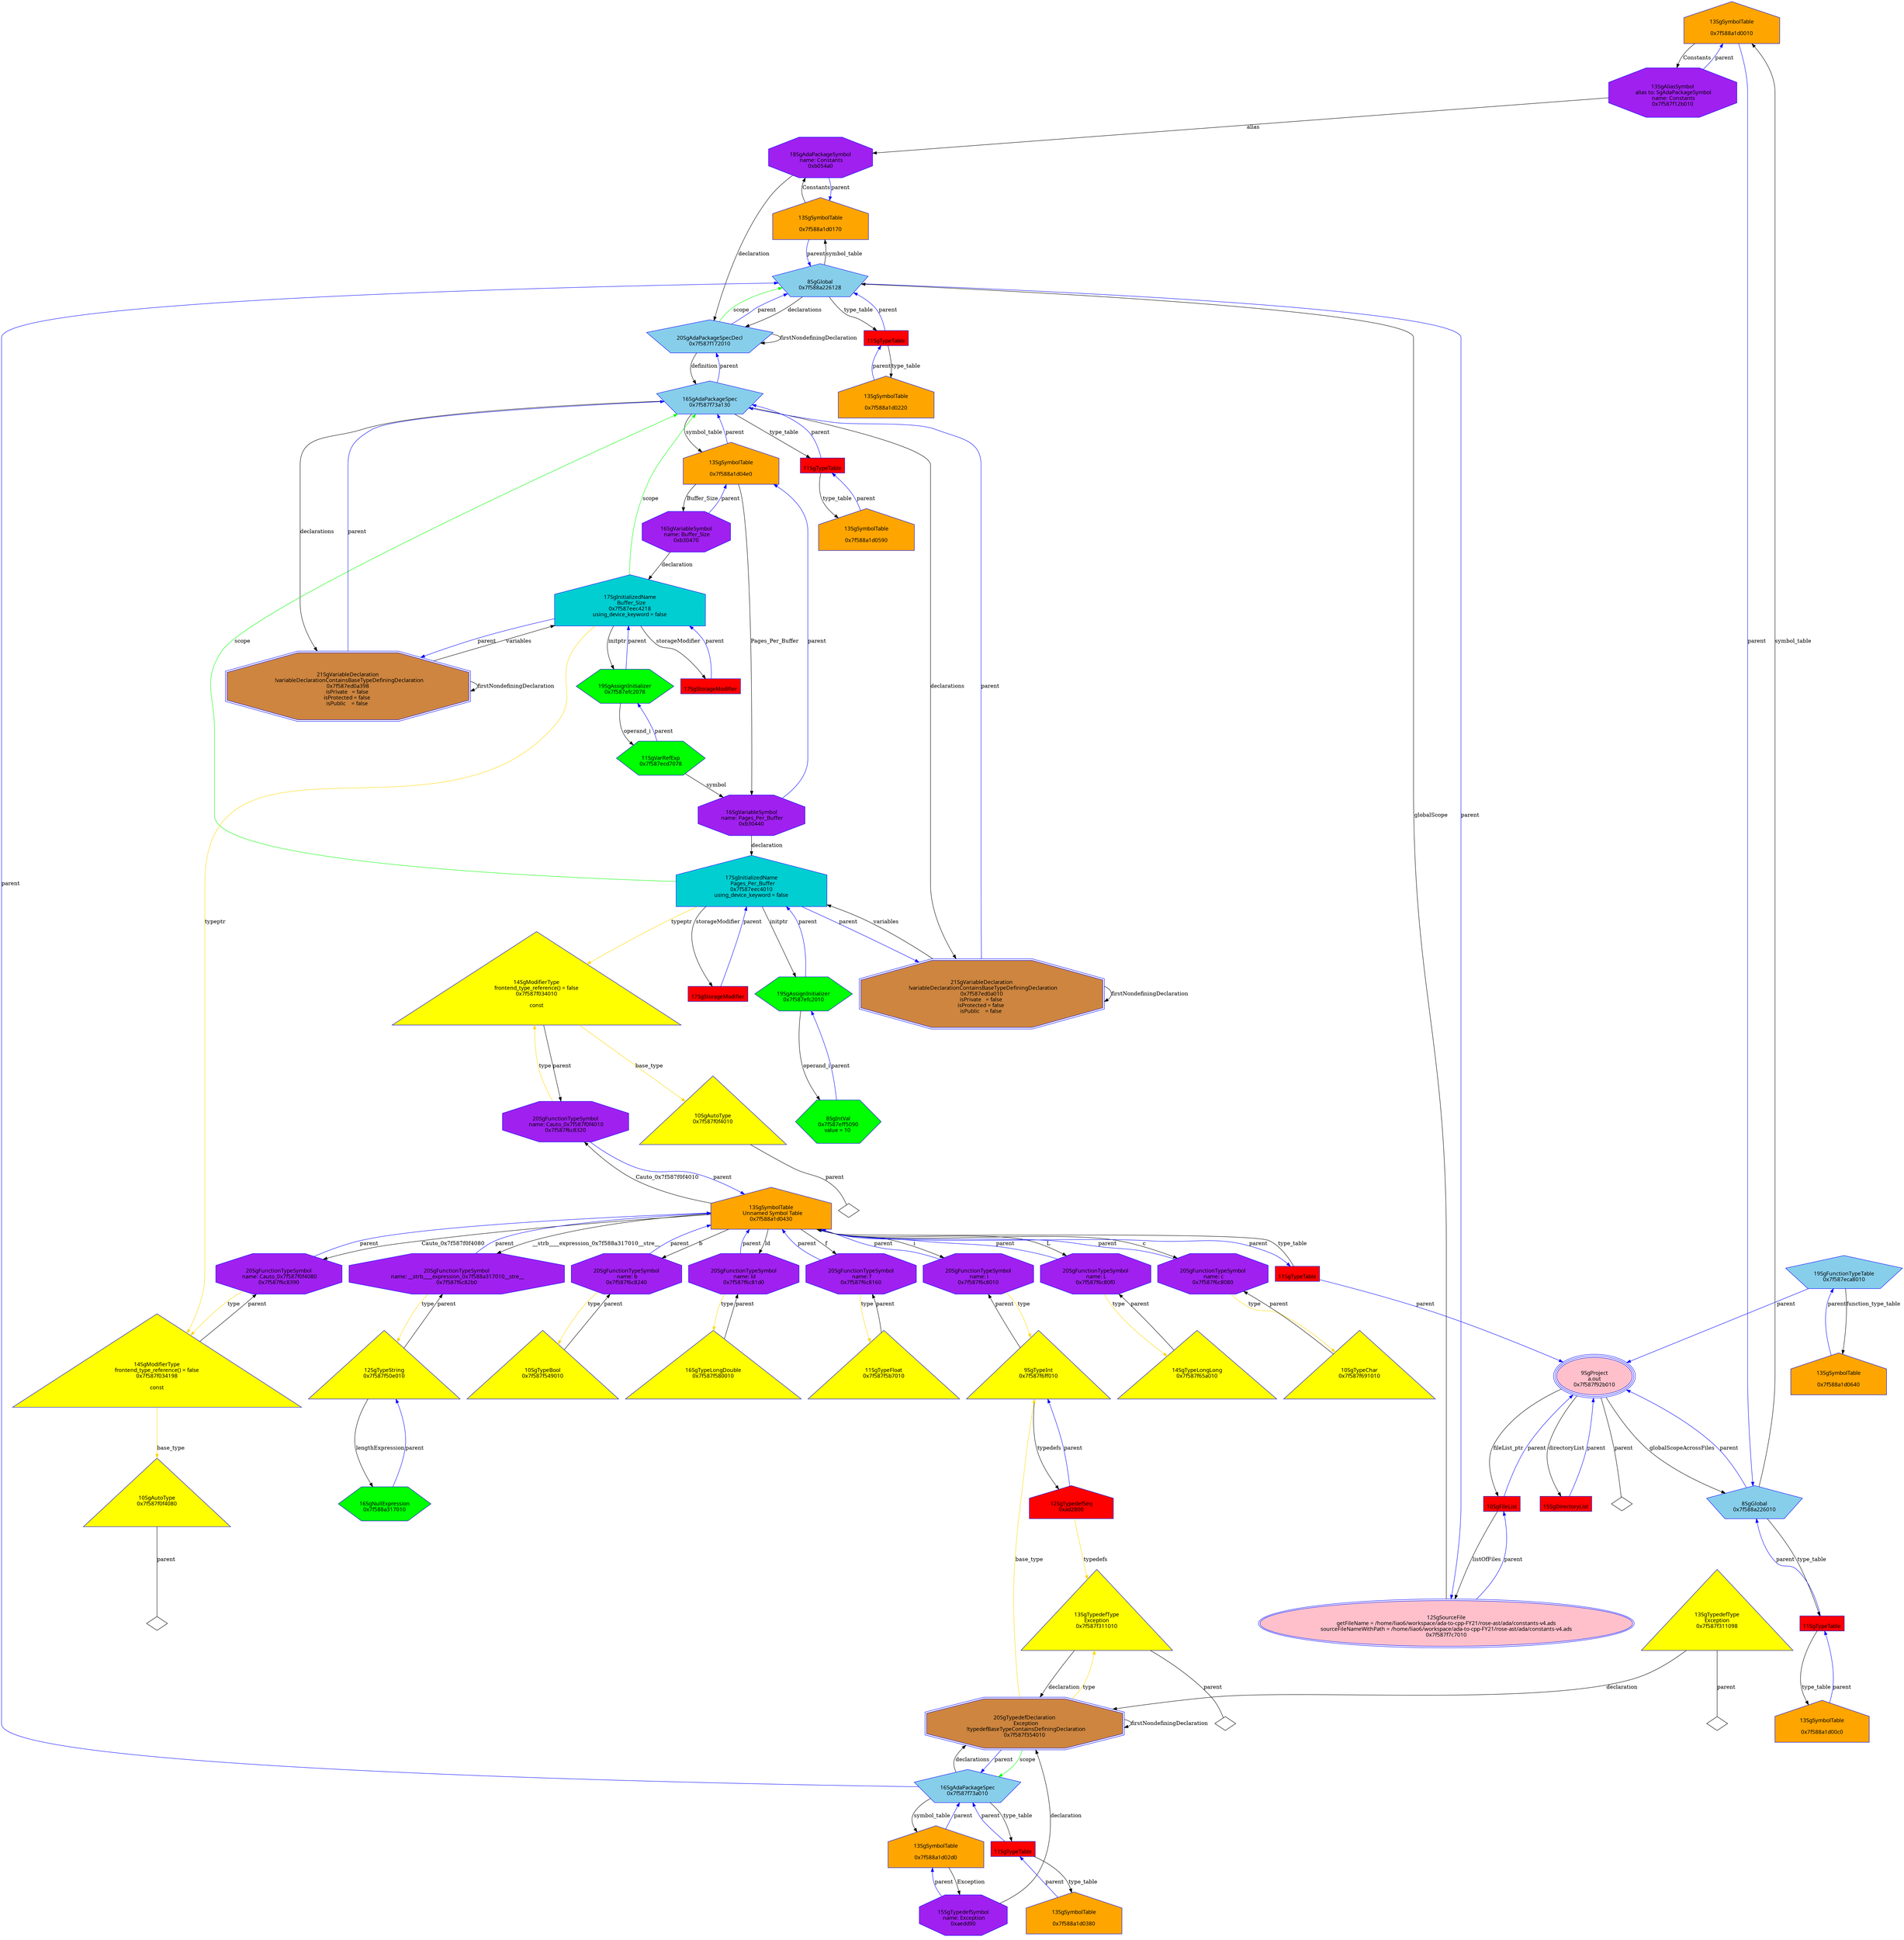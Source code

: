 digraph "Gconstants-v4.ads.dot" {
"0x7f588a1d0010"[label="\n13SgSymbolTable\n  \n  0x7f588a1d0010  " shape=house,regular=0,URL="\N",tooltip="more info at \N",sides=5,peripheries=1,color="blue",fillcolor=orange,fontname="7x13bold",fontcolor=black,style=filled];
"0x7f588a1d0010" -> "0x7f587f12b010"[label="Constants" dir=forward ];
"0x7f588a1d0010" -> "0x7f588a226010"[label="parent" color="blue" dir=forward ];
"0x7f588a1d00c0"[label="\n13SgSymbolTable\n  \n  0x7f588a1d00c0  " shape=house,regular=0,URL="\N",tooltip="more info at \N",sides=5,peripheries=1,color="blue",fillcolor=orange,fontname="7x13bold",fontcolor=black,style=filled];
"0x7f588a1d00c0" -> "0xa2ba20"[label="parent" color="blue" dir=forward ];
"0x7f588a1d0170"[label="\n13SgSymbolTable\n  \n  0x7f588a1d0170  " shape=house,regular=0,URL="\N",tooltip="more info at \N",sides=5,peripheries=1,color="blue",fillcolor=orange,fontname="7x13bold",fontcolor=black,style=filled];
"0x7f588a1d0170" -> "0xb054a0"[label="Constants" dir=forward ];
"0x7f588a1d0170" -> "0x7f588a226128"[label="parent" color="blue" dir=forward ];
"0x7f588a1d0220"[label="\n13SgSymbolTable\n  \n  0x7f588a1d0220  " shape=house,regular=0,URL="\N",tooltip="more info at \N",sides=5,peripheries=1,color="blue",fillcolor=orange,fontname="7x13bold",fontcolor=black,style=filled];
"0x7f588a1d0220" -> "0xa2ba48"[label="parent" color="blue" dir=forward ];
"0x7f588a1d02d0"[label="\n13SgSymbolTable\n  \n  0x7f588a1d02d0  " shape=house,regular=0,URL="\N",tooltip="more info at \N",sides=5,peripheries=1,color="blue",fillcolor=orange,fontname="7x13bold",fontcolor=black,style=filled];
"0x7f588a1d02d0" -> "0xaedd90"[label="Exception" dir=forward ];
"0x7f588a1d02d0" -> "0x7f587f73a010"[label="parent" color="blue" dir=forward ];
"0x7f588a1d0380"[label="\n13SgSymbolTable\n  \n  0x7f588a1d0380  " shape=house,regular=0,URL="\N",tooltip="more info at \N",sides=5,peripheries=1,color="blue",fillcolor=orange,fontname="7x13bold",fontcolor=black,style=filled];
"0x7f588a1d0380" -> "0xa2ba70"[label="parent" color="blue" dir=forward ];
"0x7f588a1d0430"[label="\n13SgSymbolTable\n  Unnamed Symbol Table\n  0x7f588a1d0430  " shape=house,regular=0,URL="\N",tooltip="more info at \N",sides=5,peripheries=1,color="blue",fillcolor=orange,fontname="7x13bold",fontcolor=black,style=filled];
"0x7f588a1d0430" -> "0x7f587f6c8390"[label="Cauto_0x7f587f0f4080" dir=forward ];
"0x7f588a1d0430" -> "0x7f587f6c8320"[label="Cauto_0x7f587f0f4010" dir=forward ];
"0x7f588a1d0430" -> "0x7f587f6c82b0"[label="__strb____expression_0x7f588a317010__stre__" dir=forward ];
"0x7f588a1d0430" -> "0x7f587f6c8240"[label="b" dir=forward ];
"0x7f588a1d0430" -> "0x7f587f6c81d0"[label="ld" dir=forward ];
"0x7f588a1d0430" -> "0x7f587f6c8160"[label="f" dir=forward ];
"0x7f588a1d0430" -> "0x7f587f6c80f0"[label="L" dir=forward ];
"0x7f588a1d0430" -> "0x7f587f6c8080"[label="c" dir=forward ];
"0x7f588a1d0430" -> "0x7f587f6c8010"[label="i" dir=forward ];
"0x7f588a1d0430" -> "0xa2ba98"[label="parent" color="blue" dir=forward ];
"0x7f588a1d04e0"[label="\n13SgSymbolTable\n  \n  0x7f588a1d04e0  " shape=house,regular=0,URL="\N",tooltip="more info at \N",sides=5,peripheries=1,color="blue",fillcolor=orange,fontname="7x13bold",fontcolor=black,style=filled];
"0x7f588a1d04e0" -> "0xb30470"[label="Buffer_Size" dir=forward ];
"0x7f588a1d04e0" -> "0xb30440"[label="Pages_Per_Buffer" dir=forward ];
"0x7f588a1d04e0" -> "0x7f587f73a130"[label="parent" color="blue" dir=forward ];
"0x7f588a1d0590"[label="\n13SgSymbolTable\n  \n  0x7f588a1d0590  " shape=house,regular=0,URL="\N",tooltip="more info at \N",sides=5,peripheries=1,color="blue",fillcolor=orange,fontname="7x13bold",fontcolor=black,style=filled];
"0x7f588a1d0590" -> "0xa2bac0"[label="parent" color="blue" dir=forward ];
"0x7f588a1d0640"[label="\n13SgSymbolTable\n  \n  0x7f588a1d0640  " shape=house,regular=0,URL="\N",tooltip="more info at \N",sides=5,peripheries=1,color="blue",fillcolor=orange,fontname="7x13bold",fontcolor=black,style=filled];
"0x7f588a1d0640" -> "0x7f587eca8010"[label="parent" color="blue" dir=forward ];
"0xb1cbb0"[label="\n17SgStorageModifier" shape=polygon,regular=0,URL="\N",tooltip="more info at \N",sides=4,peripheries=1,color="blue",fillcolor=red,fontname="7x13bold",fontcolor=black,style=filled];
"0xb1cbb0" -> "0x7f587eec4010"[label="parent" color="blue" dir=forward ];
"0xb1cbd8"[label="\n17SgStorageModifier" shape=polygon,regular=0,URL="\N",tooltip="more info at \N",sides=4,peripheries=1,color="blue",fillcolor=red,fontname="7x13bold",fontcolor=black,style=filled];
"0xb1cbd8" -> "0x7f587eec4218"[label="parent" color="blue" dir=forward ];
"0x7f587f7c7010"[label="\n12SgSourceFile\n  getFileName = /home/liao6/workspace/ada-to-cpp-FY21/rose-ast/ada/constants-v4.ads  \n  sourceFileNameWithPath = /home/liao6/workspace/ada-to-cpp-FY21/rose-ast/ada/constants-v4.ads  \n  0x7f587f7c7010  " shape=ellipse,regular=0,URL="\N",tooltip="more info at \N",sides=5,peripheries=2,color="blue",fillcolor=pink,fontname="7x13bold",fontcolor=black,style=filled];
"0x7f587f7c7010" -> "0x7f588a226128"[label="globalScope" dir=forward ];
"0x7f587f7c7010" -> "0x9f0fa0"[label="parent" color="blue" dir=forward ];
"0x9f0fa0"[label="\n10SgFileList" shape=polygon,regular=0,URL="\N",tooltip="more info at \N",sides=4,peripheries=1,color="blue",fillcolor=red,fontname="7x13bold",fontcolor=black,style=filled];
"0x9f0fa0" -> "0x7f587f7c7010"[label="listOfFiles" dir=forward ];
"0x9f0fa0" -> "0x7f587f92b010"[label="parent" color="blue" dir=forward ];
"0xa103b0"[label="\n15SgDirectoryList" shape=polygon,regular=0,URL="\N",tooltip="more info at \N",sides=4,peripheries=1,color="blue",fillcolor=red,fontname="7x13bold",fontcolor=black,style=filled];
"0xa103b0" -> "0x7f587f92b010"[label="parent" color="blue" dir=forward ];
"0x7f587f92b010"[label="\n9SgProject\n  a.out  \n  0x7f587f92b010  " shape=ellipse,regular=0,URL="\N",tooltip="more info at \N",sides=5,peripheries=3,color="blue",fillcolor=pink,fontname="7x13bold",fontcolor=black,style=filled];
"0x7f587f92b010" -> "0x9f0fa0"[label="fileList_ptr" dir=forward ];
"0x7f587f92b010" -> "0xa103b0"[label="directoryList" dir=forward ];
"0x7f587f92b010" -> "0x7f588a226010"[label="globalScopeAcrossFiles" dir=forward ];
"0x7f587f92b010" -> "0x7f587f92b010__parent__null"[label="parent" dir=none ];
"0x7f587f92b010__parent__null"[label="" shape=diamond ];
"0xad2800"[label="\n12SgTypedefSeq\n  0xad2800  " shape=house,regular=0,URL="\N",tooltip="more info at \N",sides=5,peripheries=1,color="blue",fillcolor=red,fontname="7x13bold",fontcolor=black,style=filled];
"0xad2800" -> "0x7f587f311010"[label="typedefs" color="gold1" dir=forward ];
"0xad2800" -> "0x7f587f6ff010"[label="parent" color="blue" dir=forward ];
"0xa2ba20"[label="\n11SgTypeTable" shape=polygon,regular=0,URL="\N",tooltip="more info at \N",sides=4,peripheries=1,color="blue",fillcolor=red,fontname="7x13bold",fontcolor=black,style=filled];
"0xa2ba20" -> "0x7f588a1d00c0"[label="type_table" dir=forward ];
"0xa2ba20" -> "0x7f588a226010"[label="parent" color="blue" dir=forward ];
"0xa2ba48"[label="\n11SgTypeTable" shape=polygon,regular=0,URL="\N",tooltip="more info at \N",sides=4,peripheries=1,color="blue",fillcolor=red,fontname="7x13bold",fontcolor=black,style=filled];
"0xa2ba48" -> "0x7f588a1d0220"[label="type_table" dir=forward ];
"0xa2ba48" -> "0x7f588a226128"[label="parent" color="blue" dir=forward ];
"0xa2ba70"[label="\n11SgTypeTable" shape=polygon,regular=0,URL="\N",tooltip="more info at \N",sides=4,peripheries=1,color="blue",fillcolor=red,fontname="7x13bold",fontcolor=black,style=filled];
"0xa2ba70" -> "0x7f588a1d0380"[label="type_table" dir=forward ];
"0xa2ba70" -> "0x7f587f73a010"[label="parent" color="blue" dir=forward ];
"0xa2ba98"[label="\n11SgTypeTable" shape=polygon,regular=0,URL="\N",tooltip="more info at \N",sides=4,peripheries=1,color="blue",fillcolor=red,fontname="7x13bold",fontcolor=black,style=filled];
"0xa2ba98" -> "0x7f588a1d0430"[label="type_table" dir=forward ];
"0xa2ba98" -> "0x7f587f92b010"[label="parent" color="blue" dir=forward ];
"0xa2bac0"[label="\n11SgTypeTable" shape=polygon,regular=0,URL="\N",tooltip="more info at \N",sides=4,peripheries=1,color="blue",fillcolor=red,fontname="7x13bold",fontcolor=black,style=filled];
"0xa2bac0" -> "0x7f588a1d0590"[label="type_table" dir=forward ];
"0xa2bac0" -> "0x7f587f73a130"[label="parent" color="blue" dir=forward ];
"0x7f587f691010"[label="\n10SgTypeChar\n  0x7f587f691010  \n   \n   " shape=polygon,regular=0,URL="\N",tooltip="more info at \N",sides=3,peripheries=1,color="blue",fillcolor=yellow,fontname="7x13bold",fontcolor=black,style=filled];
"0x7f587f691010" -> "0x7f587f6c8080"[label="parent" dir=forward ];
"0x7f587f6ff010"[label="\n9SgTypeInt\n  0x7f587f6ff010  \n   \n   " shape=polygon,regular=0,URL="\N",tooltip="more info at \N",sides=3,peripheries=1,color="blue",fillcolor=yellow,fontname="7x13bold",fontcolor=black,style=filled];
"0x7f587f6ff010" -> "0xad2800"[label="typedefs" dir=forward ];
"0x7f587f6ff010" -> "0x7f587f6c8010"[label="parent" dir=forward ];
"0x7f587f5b7010"[label="\n11SgTypeFloat\n  0x7f587f5b7010  \n   \n   " shape=polygon,regular=0,URL="\N",tooltip="more info at \N",sides=3,peripheries=1,color="blue",fillcolor=yellow,fontname="7x13bold",fontcolor=black,style=filled];
"0x7f587f5b7010" -> "0x7f587f6c8160"[label="parent" dir=forward ];
"0x7f587f65a010"[label="\n14SgTypeLongLong\n  0x7f587f65a010  \n   \n   " shape=polygon,regular=0,URL="\N",tooltip="more info at \N",sides=3,peripheries=1,color="blue",fillcolor=yellow,fontname="7x13bold",fontcolor=black,style=filled];
"0x7f587f65a010" -> "0x7f587f6c80f0"[label="parent" dir=forward ];
"0x7f587f580010"[label="\n16SgTypeLongDouble\n  0x7f587f580010  \n   \n   " shape=polygon,regular=0,URL="\N",tooltip="more info at \N",sides=3,peripheries=1,color="blue",fillcolor=yellow,fontname="7x13bold",fontcolor=black,style=filled];
"0x7f587f580010" -> "0x7f587f6c81d0"[label="parent" dir=forward ];
"0x7f587f50e010"[label="\n12SgTypeString\n  0x7f587f50e010  \n   \n   " shape=polygon,regular=0,URL="\N",tooltip="more info at \N",sides=3,peripheries=1,color="blue",fillcolor=yellow,fontname="7x13bold",fontcolor=black,style=filled];
"0x7f587f50e010" -> "0x7f588a317010"[label="lengthExpression" dir=forward ];
"0x7f587f50e010" -> "0x7f587f6c82b0"[label="parent" dir=forward ];
"0x7f587f549010"[label="\n10SgTypeBool\n  0x7f587f549010  \n   \n   " shape=polygon,regular=0,URL="\N",tooltip="more info at \N",sides=3,peripheries=1,color="blue",fillcolor=yellow,fontname="7x13bold",fontcolor=black,style=filled];
"0x7f587f549010" -> "0x7f587f6c8240"[label="parent" dir=forward ];
"0x7f587f311010"[label="\n13SgTypedefType\nException\n  0x7f587f311010  \n   \n   " shape=polygon,regular=0,URL="\N",tooltip="more info at \N",sides=3,peripheries=1,color="blue",fillcolor=yellow,fontname="7x13bold",fontcolor=black,style=filled];
"0x7f587f311010" -> "0x7f587f354010"[label="declaration" dir=forward ];
"0x7f587f311010" -> "0x7f587f311010__parent__null"[label="parent" dir=none ];
"0x7f587f311010__parent__null"[label="" shape=diamond ];
"0x7f587f311098"[label="\n13SgTypedefType\nException\n  0x7f587f311098  \n   \n   " shape=polygon,regular=0,URL="\N",tooltip="more info at \N",sides=3,peripheries=1,color="blue",fillcolor=yellow,fontname="7x13bold",fontcolor=black,style=filled];
"0x7f587f311098" -> "0x7f587f354010"[label="declaration" dir=forward ];
"0x7f587f311098" -> "0x7f587f311098__parent__null"[label="parent" dir=none ];
"0x7f587f311098__parent__null"[label="" shape=diamond ];
"0x7f587f0f4010"[label="\n10SgAutoType\n  0x7f587f0f4010  \n   \n   " shape=polygon,regular=0,URL="\N",tooltip="more info at \N",sides=3,peripheries=1,color="blue",fillcolor=yellow,fontname="7x13bold",fontcolor=black,style=filled];
"0x7f587f0f4010" -> "0x7f587f0f4010__parent__null"[label="parent" dir=none ];
"0x7f587f0f4010__parent__null"[label="" shape=diamond ];
"0x7f587f0f4080"[label="\n10SgAutoType\n  0x7f587f0f4080  \n   \n   " shape=polygon,regular=0,URL="\N",tooltip="more info at \N",sides=3,peripheries=1,color="blue",fillcolor=yellow,fontname="7x13bold",fontcolor=black,style=filled];
"0x7f587f0f4080" -> "0x7f587f0f4080__parent__null"[label="parent" dir=none ];
"0x7f587f0f4080__parent__null"[label="" shape=diamond ];
"0x7f587f034010"[label="\n14SgModifierType\n    frontend_type_reference() = false    \n  0x7f587f034010  \n   \n const \n   " shape=polygon,regular=0,URL="\N",tooltip="more info at \N",sides=3,peripheries=1,color="blue",fillcolor=yellow,fontname="7x13bold",fontcolor=black,style=filled];
"0x7f587f034010" -> "0x7f587f0f4010"[label="base_type" color="gold1" dir=forward ];
"0x7f587f034010" -> "0x7f587f6c8320"[label="parent" dir=forward ];
"0x7f587f034198"[label="\n14SgModifierType\n    frontend_type_reference() = false    \n  0x7f587f034198  \n   \n const \n   " shape=polygon,regular=0,URL="\N",tooltip="more info at \N",sides=3,peripheries=1,color="blue",fillcolor=yellow,fontname="7x13bold",fontcolor=black,style=filled];
"0x7f587f034198" -> "0x7f587f0f4080"[label="base_type" color="gold1" dir=forward ];
"0x7f587f034198" -> "0x7f587f6c8390"[label="parent" dir=forward ];
"0x7f588a226010"[label="\n8SgGlobal\n  0x7f588a226010  " shape=polygon,regular=0,URL="\N",tooltip="more info at \N",sides=5,peripheries=1,color="blue",fillcolor=skyblue,fontname="7x13bold",fontcolor=black,style=filled];
"0x7f588a226010" -> "0x7f588a1d0010"[label="symbol_table" dir=forward ];
"0x7f588a226010" -> "0xa2ba20"[label="type_table" dir=forward ];
"0x7f588a226010" -> "0x7f587f92b010"[label="parent" color="blue" dir=forward ];
"0x7f588a226128"[label="\n8SgGlobal\n  0x7f588a226128  " shape=polygon,regular=0,URL="\N",tooltip="more info at \N",sides=5,peripheries=1,color="blue",fillcolor=skyblue,fontname="7x13bold",fontcolor=black,style=filled];
"0x7f588a226128" -> "0x7f587f172010"[label="declarations" dir=forward ];
"0x7f588a226128" -> "0x7f588a1d0170"[label="symbol_table" dir=forward ];
"0x7f588a226128" -> "0xa2ba48"[label="type_table" dir=forward ];
"0x7f588a226128" -> "0x7f587f7c7010"[label="parent" color="blue" dir=forward ];
"0x7f587eca8010"[label="\n19SgFunctionTypeTable\n  0x7f587eca8010  " shape=polygon,regular=0,URL="\N",tooltip="more info at \N",sides=5,peripheries=1,color="blue",fillcolor=skyblue,fontname="7x13bold",fontcolor=black,style=filled];
"0x7f587eca8010" -> "0x7f588a1d0640"[label="function_type_table" dir=forward ];
"0x7f587eca8010" -> "0x7f587f92b010"[label="parent" color="blue" dir=forward ];
"0x7f587f354010"[label="\n20SgTypedefDeclaration\n  Exception\n  !typedefBaseTypeContainsDefiningDeclaration\n  0x7f587f354010  " shape=polygon,regular=0,URL="\N",tooltip="more info at \N",sides=8,peripheries=2,color="blue",fillcolor=peru,fontname="7x13bold",fontcolor=black,style=filled];
"0x7f587f354010" -> "0x7f587f6ff010"[label="base_type" color="gold1" dir=forward ];
"0x7f587f354010" -> "0x7f587f311010"[label="type" color="gold1" dir=forward ];
"0x7f587f354010" -> "0x7f587f73a010"[label="scope" color="green" dir=forward ];
"0x7f587f354010" -> "0x7f587f354010"[label="firstNondefiningDeclaration" dir=forward ];
"0x7f587f354010" -> "0x7f587f73a010"[label="parent" color="blue" dir=forward ];
"0x7f587ed0a010"[label="\n21SgVariableDeclaration\n  !variableDeclarationContainsBaseTypeDefiningDeclaration\n  0x7f587ed0a010  \n isPrivate   = false  \n isProtected = false  \n isPublic    = false  " shape=polygon,regular=0,URL="\N",tooltip="more info at \N",sides=8,peripheries=2,color="blue",fillcolor=peru,fontname="7x13bold",fontcolor=black,style=filled];
"0x7f587ed0a010" -> "0x7f587eec4010"[label="variables" dir=forward ];
"0x7f587ed0a010" -> "0x7f587ed0a010"[label="firstNondefiningDeclaration" dir=forward ];
"0x7f587ed0a010" -> "0x7f587f73a130"[label="parent" color="blue" dir=forward ];
"0x7f587ed0a398"[label="\n21SgVariableDeclaration\n  !variableDeclarationContainsBaseTypeDefiningDeclaration\n  0x7f587ed0a398  \n isPrivate   = false  \n isProtected = false  \n isPublic    = false  " shape=polygon,regular=0,URL="\N",tooltip="more info at \N",sides=8,peripheries=2,color="blue",fillcolor=peru,fontname="7x13bold",fontcolor=black,style=filled];
"0x7f587ed0a398" -> "0x7f587eec4218"[label="variables" dir=forward ];
"0x7f587ed0a398" -> "0x7f587ed0a398"[label="firstNondefiningDeclaration" dir=forward ];
"0x7f587ed0a398" -> "0x7f587f73a130"[label="parent" color="blue" dir=forward ];
"0x7f587f73a010"[label="\n16SgAdaPackageSpec\n  0x7f587f73a010  " shape=polygon,regular=0,URL="\N",tooltip="more info at \N",sides=5,peripheries=1,color="blue",fillcolor=skyblue,fontname="7x13bold",fontcolor=black,style=filled];
"0x7f587f73a010" -> "0x7f587f354010"[label="declarations" dir=forward ];
"0x7f587f73a010" -> "0x7f588a1d02d0"[label="symbol_table" dir=forward ];
"0x7f587f73a010" -> "0xa2ba70"[label="type_table" dir=forward ];
"0x7f587f73a010" -> "0x7f588a226128"[label="parent" color="blue" dir=forward ];
"0x7f587f73a130"[label="\n16SgAdaPackageSpec\n  0x7f587f73a130  " shape=polygon,regular=0,URL="\N",tooltip="more info at \N",sides=5,peripheries=1,color="blue",fillcolor=skyblue,fontname="7x13bold",fontcolor=black,style=filled];
"0x7f587f73a130" -> "0x7f587ed0a010"[label="declarations" dir=forward ];
"0x7f587f73a130" -> "0x7f587ed0a398"[label="declarations" dir=forward ];
"0x7f587f73a130" -> "0x7f588a1d04e0"[label="symbol_table" dir=forward ];
"0x7f587f73a130" -> "0xa2bac0"[label="type_table" dir=forward ];
"0x7f587f73a130" -> "0x7f587f172010"[label="parent" color="blue" dir=forward ];
"0x7f587f172010"[label="\n20SgAdaPackageSpecDecl\n  0x7f587f172010  " shape=polygon,regular=0,URL="\N",tooltip="more info at \N",sides=5,peripheries=1,color="blue",fillcolor=skyblue,fontname="7x13bold",fontcolor=black,style=filled];
"0x7f587f172010" -> "0x7f587f73a130"[label="definition" dir=forward ];
"0x7f587f172010" -> "0x7f588a226128"[label="scope" color="green" dir=forward ];
"0x7f587f172010" -> "0x7f587f172010"[label="firstNondefiningDeclaration" dir=forward ];
"0x7f587f172010" -> "0x7f588a226128"[label="parent" color="blue" dir=forward ];
"0x7f587ecd7078"[label="\n11SgVarRefExp\n  0x7f587ecd7078  " shape=polygon,regular=0,URL="\N",tooltip="more info at \N",sides=6,peripheries=1,color="blue",fillcolor=green,fontname="7x13bold",fontcolor=black,style=filled];
"0x7f587ecd7078" -> "0xb30440"[label="symbol" dir=forward ];
"0x7f587ecd7078" -> "0x7f587efc2078"[label="parent" color="blue" dir=forward ];
"0x7f587efc2010"[label="\n19SgAssignInitializer\n  0x7f587efc2010  " shape=polygon,regular=0,URL="\N",tooltip="more info at \N",sides=6,peripheries=1,color="blue",fillcolor=green,fontname="7x13bold",fontcolor=black,style=filled];
"0x7f587efc2010" -> "0x7f587eff5090"[label="operand_i" dir=forward ];
"0x7f587efc2010" -> "0x7f587eec4010"[label="parent" color="blue" dir=forward ];
"0x7f587efc2078"[label="\n19SgAssignInitializer\n  0x7f587efc2078  " shape=polygon,regular=0,URL="\N",tooltip="more info at \N",sides=6,peripheries=1,color="blue",fillcolor=green,fontname="7x13bold",fontcolor=black,style=filled];
"0x7f587efc2078" -> "0x7f587ecd7078"[label="operand_i" dir=forward ];
"0x7f587efc2078" -> "0x7f587eec4218"[label="parent" color="blue" dir=forward ];
"0x7f587eff5090"[label="\n8SgIntVal\n  0x7f587eff5090  \n value = 10  " shape=polygon,regular=0,URL="\N",tooltip="more info at \N",sides=6,peripheries=1,color="blue",fillcolor=green,fontname="7x13bold",fontcolor=black,style=filled];
"0x7f587eff5090" -> "0x7f587efc2010"[label="parent" color="blue" dir=forward ];
"0x7f588a317010"[label="\n16SgNullExpression\n  0x7f588a317010  " shape=polygon,regular=0,URL="\N",tooltip="more info at \N",sides=6,peripheries=1,color="blue",fillcolor=green,fontname="7x13bold",fontcolor=black,style=filled];
"0x7f588a317010" -> "0x7f587f50e010"[label="parent" color="blue" dir=forward ];
"0xb30440"[label="\n16SgVariableSymbol\n name: Pages_Per_Buffer\n  0xb30440  " shape=polygon,regular=0,URL="\N",tooltip="more info at \N",sides=8,peripheries=1,color="blue",fillcolor=purple,fontname="7x13bold",fontcolor=black,style=filled];
"0xb30440" -> "0x7f587eec4010"[label="declaration" dir=forward ];
"0xb30440" -> "0x7f588a1d04e0"[label="parent" color="blue" dir=forward ];
"0xb30470"[label="\n16SgVariableSymbol\n name: Buffer_Size\n  0xb30470  " shape=polygon,regular=0,URL="\N",tooltip="more info at \N",sides=8,peripheries=1,color="blue",fillcolor=purple,fontname="7x13bold",fontcolor=black,style=filled];
"0xb30470" -> "0x7f587eec4218"[label="declaration" dir=forward ];
"0xb30470" -> "0x7f588a1d04e0"[label="parent" color="blue" dir=forward ];
"0x7f587f6c8010"[label="\n20SgFunctionTypeSymbol\n name: i\n  0x7f587f6c8010  " shape=polygon,regular=0,URL="\N",tooltip="more info at \N",sides=8,peripheries=1,color="blue",fillcolor=purple,fontname="7x13bold",fontcolor=black,style=filled];
"0x7f587f6c8010" -> "0x7f587f6ff010"[label="type" color="gold1" dir=forward ];
"0x7f587f6c8010" -> "0x7f588a1d0430"[label="parent" color="blue" dir=forward ];
"0x7f587f6c8080"[label="\n20SgFunctionTypeSymbol\n name: c\n  0x7f587f6c8080  " shape=polygon,regular=0,URL="\N",tooltip="more info at \N",sides=8,peripheries=1,color="blue",fillcolor=purple,fontname="7x13bold",fontcolor=black,style=filled];
"0x7f587f6c8080" -> "0x7f587f691010"[label="type" color="gold1" dir=forward ];
"0x7f587f6c8080" -> "0x7f588a1d0430"[label="parent" color="blue" dir=forward ];
"0x7f587f6c80f0"[label="\n20SgFunctionTypeSymbol\n name: L\n  0x7f587f6c80f0  " shape=polygon,regular=0,URL="\N",tooltip="more info at \N",sides=8,peripheries=1,color="blue",fillcolor=purple,fontname="7x13bold",fontcolor=black,style=filled];
"0x7f587f6c80f0" -> "0x7f587f65a010"[label="type" color="gold1" dir=forward ];
"0x7f587f6c80f0" -> "0x7f588a1d0430"[label="parent" color="blue" dir=forward ];
"0x7f587f6c8160"[label="\n20SgFunctionTypeSymbol\n name: f\n  0x7f587f6c8160  " shape=polygon,regular=0,URL="\N",tooltip="more info at \N",sides=8,peripheries=1,color="blue",fillcolor=purple,fontname="7x13bold",fontcolor=black,style=filled];
"0x7f587f6c8160" -> "0x7f587f5b7010"[label="type" color="gold1" dir=forward ];
"0x7f587f6c8160" -> "0x7f588a1d0430"[label="parent" color="blue" dir=forward ];
"0x7f587f6c81d0"[label="\n20SgFunctionTypeSymbol\n name: ld\n  0x7f587f6c81d0  " shape=polygon,regular=0,URL="\N",tooltip="more info at \N",sides=8,peripheries=1,color="blue",fillcolor=purple,fontname="7x13bold",fontcolor=black,style=filled];
"0x7f587f6c81d0" -> "0x7f587f580010"[label="type" color="gold1" dir=forward ];
"0x7f587f6c81d0" -> "0x7f588a1d0430"[label="parent" color="blue" dir=forward ];
"0x7f587f6c8240"[label="\n20SgFunctionTypeSymbol\n name: b\n  0x7f587f6c8240  " shape=polygon,regular=0,URL="\N",tooltip="more info at \N",sides=8,peripheries=1,color="blue",fillcolor=purple,fontname="7x13bold",fontcolor=black,style=filled];
"0x7f587f6c8240" -> "0x7f587f549010"[label="type" color="gold1" dir=forward ];
"0x7f587f6c8240" -> "0x7f588a1d0430"[label="parent" color="blue" dir=forward ];
"0x7f587f6c82b0"[label="\n20SgFunctionTypeSymbol\n name: __strb____expression_0x7f588a317010__stre__\n  0x7f587f6c82b0  " shape=polygon,regular=0,URL="\N",tooltip="more info at \N",sides=8,peripheries=1,color="blue",fillcolor=purple,fontname="7x13bold",fontcolor=black,style=filled];
"0x7f587f6c82b0" -> "0x7f587f50e010"[label="type" color="gold1" dir=forward ];
"0x7f587f6c82b0" -> "0x7f588a1d0430"[label="parent" color="blue" dir=forward ];
"0x7f587f6c8320"[label="\n20SgFunctionTypeSymbol\n name: Cauto_0x7f587f0f4010\n  0x7f587f6c8320  " shape=polygon,regular=0,URL="\N",tooltip="more info at \N",sides=8,peripheries=1,color="blue",fillcolor=purple,fontname="7x13bold",fontcolor=black,style=filled];
"0x7f587f6c8320" -> "0x7f587f034010"[label="type" color="gold1" dir=forward ];
"0x7f587f6c8320" -> "0x7f588a1d0430"[label="parent" color="blue" dir=forward ];
"0x7f587f6c8390"[label="\n20SgFunctionTypeSymbol\n name: Cauto_0x7f587f0f4080\n  0x7f587f6c8390  " shape=polygon,regular=0,URL="\N",tooltip="more info at \N",sides=8,peripheries=1,color="blue",fillcolor=purple,fontname="7x13bold",fontcolor=black,style=filled];
"0x7f587f6c8390" -> "0x7f587f034198"[label="type" color="gold1" dir=forward ];
"0x7f587f6c8390" -> "0x7f588a1d0430"[label="parent" color="blue" dir=forward ];
"0xaedd90"[label="\n15SgTypedefSymbol\n name: Exception\n  0xaedd90  " shape=polygon,regular=0,URL="\N",tooltip="more info at \N",sides=8,peripheries=1,color="blue",fillcolor=purple,fontname="7x13bold",fontcolor=black,style=filled];
"0xaedd90" -> "0x7f587f354010"[label="declaration" dir=forward ];
"0xaedd90" -> "0x7f588a1d02d0"[label="parent" color="blue" dir=forward ];
"0x7f587f12b010"[label="\n13SgAliasSymbol\n alias to: SgAdaPackageSymbol\n name: Constants\n  0x7f587f12b010  " shape=polygon,regular=0,URL="\N",tooltip="more info at \N",sides=8,peripheries=1,color="blue",fillcolor=purple,fontname="7x13bold",fontcolor=black,style=filled];
"0x7f587f12b010" -> "0xb054a0"[label="alias" dir=forward ];
"0x7f587f12b010" -> "0x7f588a1d0010"[label="parent" color="blue" dir=forward ];
"0xb054a0"[label="\n18SgAdaPackageSymbol\n name: Constants\n  0xb054a0  " shape=polygon,regular=0,URL="\N",tooltip="more info at \N",sides=8,peripheries=1,color="blue",fillcolor=purple,fontname="7x13bold",fontcolor=black,style=filled];
"0xb054a0" -> "0x7f587f172010"[label="declaration" dir=forward ];
"0xb054a0" -> "0x7f588a1d0170"[label="parent" color="blue" dir=forward ];
"0x7f587eec4010"[label="\n17SgInitializedName\n  Pages_Per_Buffer\n  0x7f587eec4010  \n  using_device_keyword = false  " shape=house,regular=0,URL="\N",tooltip="more info at \N",sides=5,peripheries=1,color="blue",fillcolor=darkturquoise,fontname="7x13bold",fontcolor=black,style=filled];
"0x7f587eec4010" -> "0x7f587f034010"[label="typeptr" color="gold1" dir=forward ];
"0x7f587eec4010" -> "0x7f587efc2010"[label="initptr" dir=forward ];
"0x7f587eec4010" -> "0xb1cbb0"[label="storageModifier" dir=forward ];
"0x7f587eec4010" -> "0x7f587f73a130"[label="scope" color="green" dir=forward ];
"0x7f587eec4010" -> "0x7f587ed0a010"[label="parent" color="blue" dir=forward ];
"0x7f587eec4218"[label="\n17SgInitializedName\n  Buffer_Size\n  0x7f587eec4218  \n  using_device_keyword = false  " shape=house,regular=0,URL="\N",tooltip="more info at \N",sides=5,peripheries=1,color="blue",fillcolor=darkturquoise,fontname="7x13bold",fontcolor=black,style=filled];
"0x7f587eec4218" -> "0x7f587f034198"[label="typeptr" color="gold1" dir=forward ];
"0x7f587eec4218" -> "0x7f587efc2078"[label="initptr" dir=forward ];
"0x7f587eec4218" -> "0xb1cbd8"[label="storageModifier" dir=forward ];
"0x7f587eec4218" -> "0x7f587f73a130"[label="scope" color="green" dir=forward ];
"0x7f587eec4218" -> "0x7f587ed0a398"[label="parent" color="blue" dir=forward ];
}
